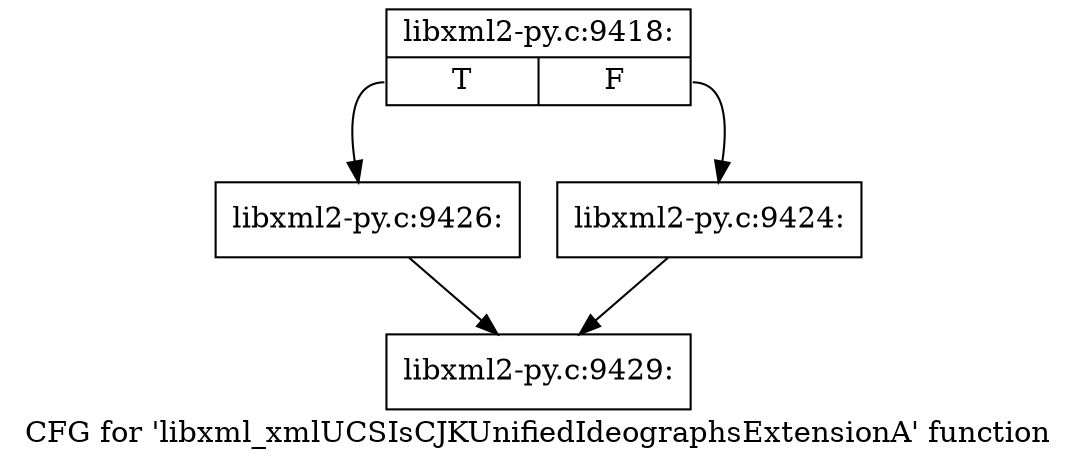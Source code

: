 digraph "CFG for 'libxml_xmlUCSIsCJKUnifiedIdeographsExtensionA' function" {
	label="CFG for 'libxml_xmlUCSIsCJKUnifiedIdeographsExtensionA' function";

	Node0x4516d40 [shape=record,label="{libxml2-py.c:9418:|{<s0>T|<s1>F}}"];
	Node0x4516d40:s0 -> Node0x4519b90;
	Node0x4516d40:s1 -> Node0x4519b40;
	Node0x4519b40 [shape=record,label="{libxml2-py.c:9424:}"];
	Node0x4519b40 -> Node0x45170f0;
	Node0x4519b90 [shape=record,label="{libxml2-py.c:9426:}"];
	Node0x4519b90 -> Node0x45170f0;
	Node0x45170f0 [shape=record,label="{libxml2-py.c:9429:}"];
}
